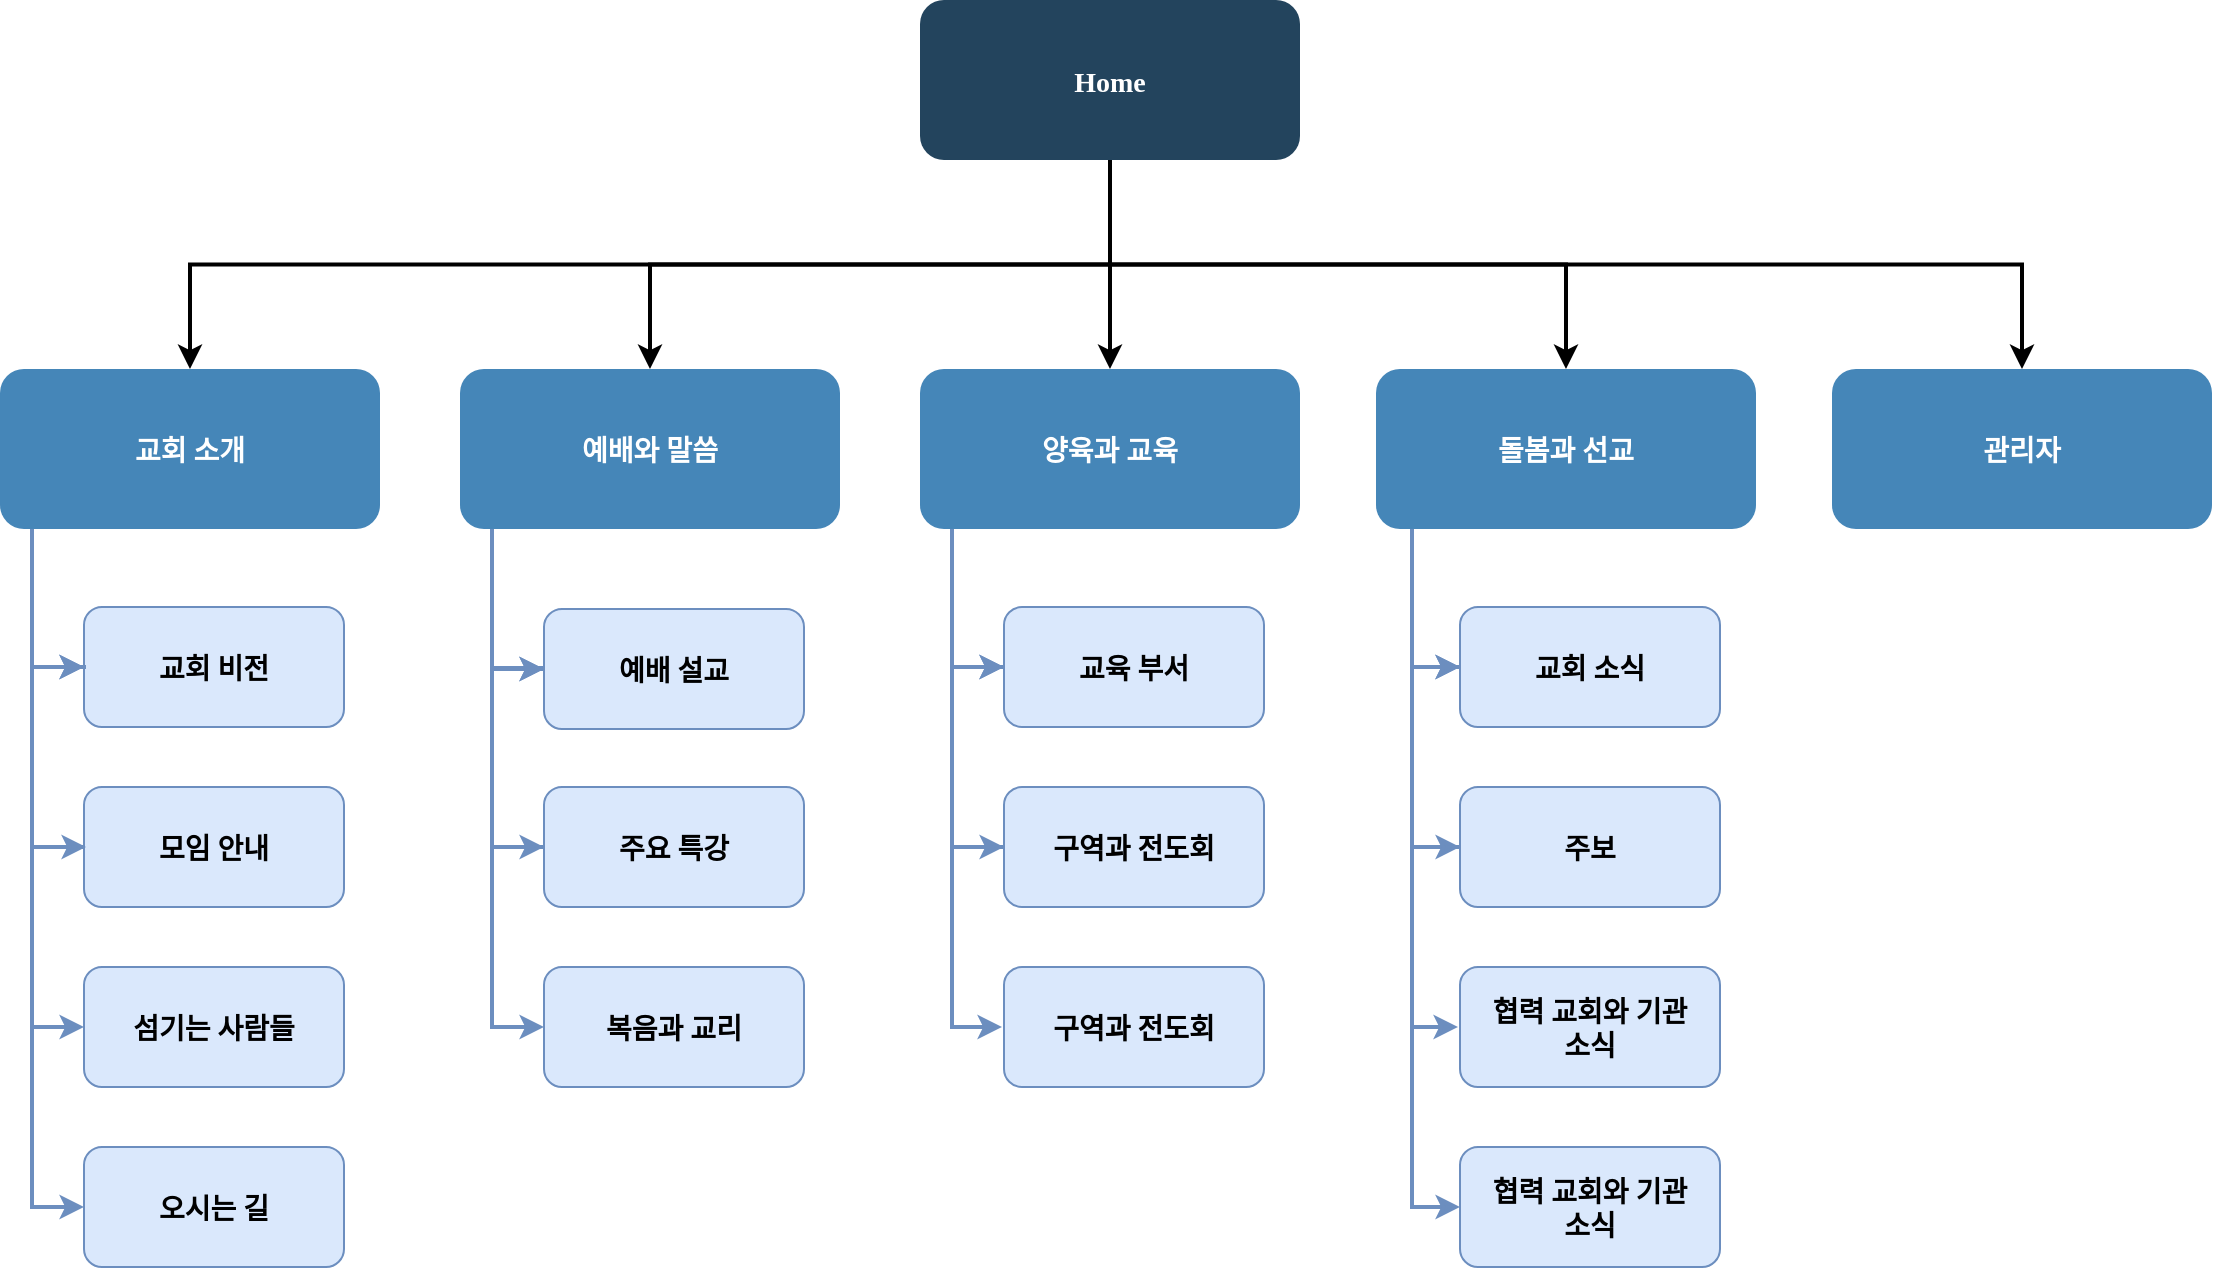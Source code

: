 <mxfile version="20.8.20" type="device"><diagram name="Page-1" id="2c0d36ab-eaac-3732-788b-9136903baeff"><mxGraphModel dx="1698" dy="1658" grid="1" gridSize="10" guides="1" tooltips="1" connect="1" arrows="1" fold="1" page="1" pageScale="1.5" pageWidth="1169" pageHeight="827" background="none" math="0" shadow="0"><root><mxCell id="0"/><mxCell id="1" parent="0"/><mxCell id="GwJ2g9Za8bwIHdjVY_Io-130" style="edgeStyle=orthogonalEdgeStyle;rounded=0;orthogonalLoop=1;jettySize=auto;html=1;exitX=0.5;exitY=1;exitDx=0;exitDy=0;entryX=0.5;entryY=0;entryDx=0;entryDy=0;strokeWidth=2;" edge="1" parent="1" source="2" target="13"><mxGeometry relative="1" as="geometry"/></mxCell><mxCell id="GwJ2g9Za8bwIHdjVY_Io-131" style="edgeStyle=orthogonalEdgeStyle;rounded=0;orthogonalLoop=1;jettySize=auto;html=1;exitX=0.5;exitY=1;exitDx=0;exitDy=0;entryX=0.5;entryY=0;entryDx=0;entryDy=0;strokeWidth=2;" edge="1" parent="1" source="2" target="12"><mxGeometry relative="1" as="geometry"/></mxCell><mxCell id="GwJ2g9Za8bwIHdjVY_Io-132" style="edgeStyle=orthogonalEdgeStyle;rounded=0;orthogonalLoop=1;jettySize=auto;html=1;exitX=0.5;exitY=1;exitDx=0;exitDy=0;strokeWidth=2;" edge="1" parent="1" source="2" target="PegOi6qq_aGEcc1jAVn3-132"><mxGeometry relative="1" as="geometry"/></mxCell><mxCell id="GwJ2g9Za8bwIHdjVY_Io-133" style="edgeStyle=orthogonalEdgeStyle;rounded=0;orthogonalLoop=1;jettySize=auto;html=1;exitX=0.5;exitY=1;exitDx=0;exitDy=0;entryX=0.5;entryY=0;entryDx=0;entryDy=0;strokeWidth=2;" edge="1" parent="1" source="2" target="GwJ2g9Za8bwIHdjVY_Io-119"><mxGeometry relative="1" as="geometry"/></mxCell><mxCell id="GwJ2g9Za8bwIHdjVY_Io-134" style="edgeStyle=orthogonalEdgeStyle;rounded=0;orthogonalLoop=1;jettySize=auto;html=1;exitX=0.5;exitY=1;exitDx=0;exitDy=0;strokeWidth=2;" edge="1" parent="1" source="2" target="10"><mxGeometry relative="1" as="geometry"/></mxCell><mxCell id="2" value="Home" style="rounded=1;fillColor=#23445D;gradientColor=none;strokeColor=none;fontColor=#FFFFFF;fontStyle=1;fontFamily=Tahoma;fontSize=14" parent="1" vertex="1"><mxGeometry x="784" y="190" width="190" height="80" as="geometry"/></mxCell><mxCell id="10" value="관리자" style="rounded=1;fillColor=#4586B8;gradientColor=none;strokeColor=none;fontColor=#FFFFFF;fontStyle=1;fontFamily=Tahoma;fontSize=14" parent="1" vertex="1"><mxGeometry x="1240" y="374.5" width="190" height="80" as="geometry"/></mxCell><mxCell id="GwJ2g9Za8bwIHdjVY_Io-136" style="edgeStyle=orthogonalEdgeStyle;rounded=0;orthogonalLoop=1;jettySize=auto;html=1;exitX=0.25;exitY=1;exitDx=0;exitDy=0;entryX=0;entryY=0.5;entryDx=0;entryDy=0;strokeWidth=2;fillColor=#dae8fc;strokeColor=#6c8ebf;" edge="1" parent="1" source="12" target="29"><mxGeometry relative="1" as="geometry"><Array as="points"><mxPoint x="602" y="450"/><mxPoint x="570" y="450"/><mxPoint x="570" y="525"/></Array></mxGeometry></mxCell><mxCell id="12" value="예배와 말씀" style="rounded=1;fillColor=#4586B8;gradientColor=none;strokeColor=none;fontColor=#FFFFFF;fontStyle=1;fontFamily=Tahoma;fontSize=14" parent="1" vertex="1"><mxGeometry x="554.0" y="374.5" width="190" height="80" as="geometry"/></mxCell><mxCell id="GwJ2g9Za8bwIHdjVY_Io-135" style="edgeStyle=orthogonalEdgeStyle;rounded=0;orthogonalLoop=1;jettySize=auto;html=1;exitX=0.25;exitY=1;exitDx=0;exitDy=0;strokeWidth=2;entryX=0;entryY=0.5;entryDx=0;entryDy=0;fillColor=#dae8fc;strokeColor=#6c8ebf;" edge="1" parent="1" source="13" target="PegOi6qq_aGEcc1jAVn3-123"><mxGeometry relative="1" as="geometry"><mxPoint x="340" y="520" as="targetPoint"/><Array as="points"><mxPoint x="372" y="450"/><mxPoint x="340" y="450"/><mxPoint x="340" y="524"/></Array></mxGeometry></mxCell><mxCell id="13" value="교회 소개" style="rounded=1;fillColor=#4586B8;gradientColor=none;strokeColor=none;fontColor=#FFFFFF;fontStyle=1;fontFamily=Tahoma;fontSize=14" parent="1" vertex="1"><mxGeometry x="324" y="374.5" width="190" height="80" as="geometry"/></mxCell><mxCell id="GwJ2g9Za8bwIHdjVY_Io-107" style="edgeStyle=orthogonalEdgeStyle;rounded=0;orthogonalLoop=1;jettySize=auto;html=1;exitX=0;exitY=0.5;exitDx=0;exitDy=0;entryX=0;entryY=0.5;entryDx=0;entryDy=0;strokeWidth=2;fillColor=#dae8fc;strokeColor=#6c8ebf;" edge="1" parent="1" source="29" target="GwJ2g9Za8bwIHdjVY_Io-106"><mxGeometry relative="1" as="geometry"><Array as="points"><mxPoint x="570" y="525"/><mxPoint x="570" y="704"/></Array></mxGeometry></mxCell><mxCell id="29" value="예배 설교" style="rounded=1;fillColor=#dae8fc;strokeColor=#6c8ebf;fontStyle=1;fontFamily=Tahoma;fontSize=14;" parent="1" vertex="1"><mxGeometry x="596" y="494.5" width="130" height="60" as="geometry"/></mxCell><mxCell id="GwJ2g9Za8bwIHdjVY_Io-104" style="edgeStyle=orthogonalEdgeStyle;rounded=0;orthogonalLoop=1;jettySize=auto;html=1;exitX=0;exitY=0.5;exitDx=0;exitDy=0;entryX=0;entryY=0.5;entryDx=0;entryDy=0;strokeWidth=2;fillColor=#dae8fc;strokeColor=#6c8ebf;" edge="1" parent="1" source="PegOi6qq_aGEcc1jAVn3-123" target="GwJ2g9Za8bwIHdjVY_Io-103"><mxGeometry relative="1" as="geometry"><Array as="points"><mxPoint x="340" y="523"/><mxPoint x="340" y="793"/></Array></mxGeometry></mxCell><mxCell id="PegOi6qq_aGEcc1jAVn3-123" value="교회 비전" style="rounded=1;fillColor=#dae8fc;strokeColor=#6c8ebf;fontStyle=1;fontFamily=Tahoma;fontSize=14;" parent="1" vertex="1"><mxGeometry x="366" y="493.5" width="130" height="60" as="geometry"/></mxCell><mxCell id="GwJ2g9Za8bwIHdjVY_Io-111" style="edgeStyle=orthogonalEdgeStyle;rounded=0;orthogonalLoop=1;jettySize=auto;html=1;exitX=0;exitY=0.5;exitDx=0;exitDy=0;entryX=0;entryY=0.5;entryDx=0;entryDy=0;strokeWidth=2;fillColor=#dae8fc;strokeColor=#6c8ebf;" edge="1" parent="1"><mxGeometry relative="1" as="geometry"><mxPoint x="366" y="613.5" as="sourcePoint"/><mxPoint x="366" y="523.5" as="targetPoint"/><Array as="points"><mxPoint x="340" y="613"/><mxPoint x="340" y="523"/></Array></mxGeometry></mxCell><mxCell id="PegOi6qq_aGEcc1jAVn3-124" value="모임 안내" style="rounded=1;fillColor=#dae8fc;strokeColor=#6c8ebf;fontStyle=1;fontFamily=Tahoma;fontSize=14;" parent="1" vertex="1"><mxGeometry x="366" y="583.5" width="130" height="60" as="geometry"/></mxCell><mxCell id="PegOi6qq_aGEcc1jAVn3-125" value="섬기는 사람들" style="rounded=1;fillColor=#dae8fc;strokeColor=#6c8ebf;fontStyle=1;fontFamily=Tahoma;fontSize=14;" parent="1" vertex="1"><mxGeometry x="366" y="673.5" width="130" height="60" as="geometry"/></mxCell><mxCell id="PegOi6qq_aGEcc1jAVn3-127" value="" style="edgeStyle=elbowEdgeStyle;elbow=horizontal;strokeWidth=2;rounded=0;fillColor=#dae8fc;strokeColor=#6c8ebf;" parent="1" edge="1"><mxGeometry x="-248" y="173.5" width="100" height="100" as="geometry"><mxPoint x="367.0" y="523.5" as="sourcePoint"/><mxPoint x="367.0" y="613.5" as="targetPoint"/><Array as="points"><mxPoint x="340" y="570"/></Array></mxGeometry></mxCell><mxCell id="PegOi6qq_aGEcc1jAVn3-128" value="" style="edgeStyle=elbowEdgeStyle;elbow=horizontal;strokeWidth=2;rounded=0;fillColor=#dae8fc;strokeColor=#6c8ebf;" parent="1" edge="1"><mxGeometry x="-249" y="173.5" width="100" height="100" as="geometry"><mxPoint x="366.0" y="523.5" as="sourcePoint"/><mxPoint x="366.0" y="703.5" as="targetPoint"/><Array as="points"><mxPoint x="340" y="610"/><mxPoint x="342" y="600"/><mxPoint x="342" y="590"/><mxPoint x="342" y="590"/><mxPoint x="342" y="640"/><mxPoint x="341" y="690"/><mxPoint x="341" y="613.5"/></Array></mxGeometry></mxCell><mxCell id="GwJ2g9Za8bwIHdjVY_Io-137" style="edgeStyle=orthogonalEdgeStyle;rounded=0;orthogonalLoop=1;jettySize=auto;html=1;exitX=0.25;exitY=1;exitDx=0;exitDy=0;entryX=0;entryY=0.5;entryDx=0;entryDy=0;strokeWidth=2;fillColor=#dae8fc;strokeColor=#6c8ebf;" edge="1" parent="1" source="PegOi6qq_aGEcc1jAVn3-132" target="PegOi6qq_aGEcc1jAVn3-133"><mxGeometry relative="1" as="geometry"><Array as="points"><mxPoint x="832" y="450"/><mxPoint x="800" y="450"/><mxPoint x="800" y="524"/></Array></mxGeometry></mxCell><mxCell id="PegOi6qq_aGEcc1jAVn3-132" value="양육과 교육" style="rounded=1;fillColor=#4586B8;gradientColor=none;strokeColor=none;fontColor=#FFFFFF;fontStyle=1;fontFamily=Tahoma;fontSize=14" parent="1" vertex="1"><mxGeometry x="784" y="374.5" width="190" height="80" as="geometry"/></mxCell><mxCell id="GwJ2g9Za8bwIHdjVY_Io-109" style="edgeStyle=orthogonalEdgeStyle;rounded=0;orthogonalLoop=1;jettySize=auto;html=1;exitX=0;exitY=0.5;exitDx=0;exitDy=0;entryX=0;entryY=0.5;entryDx=0;entryDy=0;strokeWidth=2;fillColor=#dae8fc;strokeColor=#6c8ebf;" edge="1" parent="1"><mxGeometry relative="1" as="geometry"><mxPoint x="825" y="523.5" as="sourcePoint"/><mxPoint x="825" y="703.5" as="targetPoint"/><Array as="points"><mxPoint x="800" y="524"/><mxPoint x="800" y="704"/></Array></mxGeometry></mxCell><mxCell id="PegOi6qq_aGEcc1jAVn3-133" value="교육 부서" style="rounded=1;fillColor=#dae8fc;strokeColor=#6c8ebf;fontStyle=1;fontFamily=Tahoma;fontSize=14;" parent="1" vertex="1"><mxGeometry x="826" y="493.5" width="130" height="60" as="geometry"/></mxCell><mxCell id="GwJ2g9Za8bwIHdjVY_Io-112" style="edgeStyle=orthogonalEdgeStyle;rounded=0;orthogonalLoop=1;jettySize=auto;html=1;exitX=0;exitY=0.5;exitDx=0;exitDy=0;entryX=0;entryY=0.5;entryDx=0;entryDy=0;strokeWidth=2;fillColor=#dae8fc;strokeColor=#6c8ebf;" edge="1" parent="1" source="PegOi6qq_aGEcc1jAVn3-168" target="29"><mxGeometry relative="1" as="geometry"><Array as="points"><mxPoint x="570" y="614"/><mxPoint x="570" y="525"/></Array></mxGeometry></mxCell><mxCell id="PegOi6qq_aGEcc1jAVn3-168" value="주요 특강" style="rounded=1;fillColor=#dae8fc;strokeColor=#6c8ebf;fontStyle=1;fontFamily=Tahoma;fontSize=14;" parent="1" vertex="1"><mxGeometry x="596" y="583.5" width="130" height="60" as="geometry"/></mxCell><mxCell id="PegOi6qq_aGEcc1jAVn3-171" value="" style="edgeStyle=elbowEdgeStyle;elbow=horizontal;strokeWidth=2;rounded=0;fillColor=#dae8fc;strokeColor=#6c8ebf;" parent="1" target="PegOi6qq_aGEcc1jAVn3-168" edge="1"><mxGeometry x="-19" y="173.5" width="100" height="100" as="geometry"><mxPoint x="596" y="524" as="sourcePoint"/><mxPoint x="81" y="173.5" as="targetPoint"/><Array as="points"><mxPoint x="570" y="570"/><mxPoint x="570" y="590"/><mxPoint x="572" y="570"/></Array></mxGeometry></mxCell><mxCell id="GwJ2g9Za8bwIHdjVY_Io-129" style="edgeStyle=orthogonalEdgeStyle;rounded=0;orthogonalLoop=1;jettySize=auto;html=1;exitX=0;exitY=0.5;exitDx=0;exitDy=0;entryX=0;entryY=0.5;entryDx=0;entryDy=0;strokeWidth=2;fillColor=#dae8fc;strokeColor=#6c8ebf;" edge="1" parent="1" source="PegOi6qq_aGEcc1jAVn3-174" target="PegOi6qq_aGEcc1jAVn3-133"><mxGeometry relative="1" as="geometry"><Array as="points"><mxPoint x="800" y="614"/><mxPoint x="800" y="524"/></Array></mxGeometry></mxCell><mxCell id="PegOi6qq_aGEcc1jAVn3-174" value="구역과 전도회" style="rounded=1;fillColor=#dae8fc;strokeColor=#6c8ebf;fontStyle=1;fontFamily=Tahoma;fontSize=14;" parent="1" vertex="1"><mxGeometry x="826" y="583.5" width="130" height="60" as="geometry"/></mxCell><mxCell id="PegOi6qq_aGEcc1jAVn3-177" value="" style="edgeStyle=elbowEdgeStyle;elbow=horizontal;strokeWidth=2;rounded=0;fillColor=#dae8fc;strokeColor=#6c8ebf;" parent="1" target="PegOi6qq_aGEcc1jAVn3-174" edge="1"><mxGeometry x="211" y="173.5" width="100" height="100" as="geometry"><mxPoint x="826" y="523.5" as="sourcePoint"/><mxPoint x="311" y="173.5" as="targetPoint"/><Array as="points"><mxPoint x="800" y="570"/></Array></mxGeometry></mxCell><mxCell id="GwJ2g9Za8bwIHdjVY_Io-103" value="오시는 길" style="rounded=1;fillColor=#dae8fc;strokeColor=#6c8ebf;fontStyle=1;fontFamily=Tahoma;fontSize=14;" vertex="1" parent="1"><mxGeometry x="366" y="763.5" width="130" height="60" as="geometry"/></mxCell><mxCell id="GwJ2g9Za8bwIHdjVY_Io-106" value="복음과 교리" style="rounded=1;fillColor=#dae8fc;strokeColor=#6c8ebf;fontStyle=1;fontFamily=Tahoma;fontSize=14;" vertex="1" parent="1"><mxGeometry x="596" y="673.5" width="130" height="60" as="geometry"/></mxCell><mxCell id="GwJ2g9Za8bwIHdjVY_Io-108" value="구역과 전도회" style="rounded=1;fillColor=#dae8fc;strokeColor=#6c8ebf;fontStyle=1;fontFamily=Tahoma;fontSize=14;" vertex="1" parent="1"><mxGeometry x="826" y="673.5" width="130" height="60" as="geometry"/></mxCell><mxCell id="GwJ2g9Za8bwIHdjVY_Io-138" style="edgeStyle=orthogonalEdgeStyle;rounded=0;orthogonalLoop=1;jettySize=auto;html=1;exitX=0.25;exitY=1;exitDx=0;exitDy=0;entryX=0;entryY=0.5;entryDx=0;entryDy=0;strokeWidth=2;fillColor=#dae8fc;strokeColor=#6c8ebf;" edge="1" parent="1" source="GwJ2g9Za8bwIHdjVY_Io-119" target="GwJ2g9Za8bwIHdjVY_Io-121"><mxGeometry relative="1" as="geometry"><Array as="points"><mxPoint x="1060" y="450"/><mxPoint x="1030" y="450"/><mxPoint x="1030" y="524"/></Array></mxGeometry></mxCell><mxCell id="GwJ2g9Za8bwIHdjVY_Io-119" value="돌봄과 선교" style="rounded=1;fillColor=#4586B8;gradientColor=none;strokeColor=none;fontColor=#FFFFFF;fontStyle=1;fontFamily=Tahoma;fontSize=14" vertex="1" parent="1"><mxGeometry x="1012" y="374.5" width="190" height="80" as="geometry"/></mxCell><mxCell id="GwJ2g9Za8bwIHdjVY_Io-120" style="edgeStyle=orthogonalEdgeStyle;rounded=0;orthogonalLoop=1;jettySize=auto;html=1;exitX=0;exitY=0.5;exitDx=0;exitDy=0;entryX=0;entryY=0.5;entryDx=0;entryDy=0;strokeWidth=2;fillColor=#dae8fc;strokeColor=#6c8ebf;" edge="1" parent="1"><mxGeometry relative="1" as="geometry"><mxPoint x="1053" y="523.5" as="sourcePoint"/><mxPoint x="1053" y="703.5" as="targetPoint"/><Array as="points"><mxPoint x="1030" y="524"/><mxPoint x="1030" y="704"/></Array></mxGeometry></mxCell><mxCell id="GwJ2g9Za8bwIHdjVY_Io-127" style="edgeStyle=orthogonalEdgeStyle;rounded=0;orthogonalLoop=1;jettySize=auto;html=1;exitX=0;exitY=0.5;exitDx=0;exitDy=0;entryX=0;entryY=0.5;entryDx=0;entryDy=0;strokeWidth=2;fillColor=#dae8fc;strokeColor=#6c8ebf;" edge="1" parent="1" source="GwJ2g9Za8bwIHdjVY_Io-121" target="GwJ2g9Za8bwIHdjVY_Io-126"><mxGeometry relative="1" as="geometry"><Array as="points"><mxPoint x="1030" y="524"/><mxPoint x="1030" y="794"/></Array></mxGeometry></mxCell><mxCell id="GwJ2g9Za8bwIHdjVY_Io-121" value="교회 소식" style="rounded=1;fillColor=#dae8fc;strokeColor=#6c8ebf;fontStyle=1;fontFamily=Tahoma;fontSize=14;" vertex="1" parent="1"><mxGeometry x="1054" y="493.5" width="130" height="60" as="geometry"/></mxCell><mxCell id="GwJ2g9Za8bwIHdjVY_Io-128" style="edgeStyle=orthogonalEdgeStyle;rounded=0;orthogonalLoop=1;jettySize=auto;html=1;exitX=0;exitY=0.5;exitDx=0;exitDy=0;entryX=0;entryY=0.5;entryDx=0;entryDy=0;strokeWidth=2;fillColor=#dae8fc;strokeColor=#6c8ebf;" edge="1" parent="1" source="GwJ2g9Za8bwIHdjVY_Io-122" target="GwJ2g9Za8bwIHdjVY_Io-121"><mxGeometry relative="1" as="geometry"><Array as="points"><mxPoint x="1030" y="614"/><mxPoint x="1030" y="524"/></Array></mxGeometry></mxCell><mxCell id="GwJ2g9Za8bwIHdjVY_Io-122" value="주보" style="rounded=1;fillColor=#dae8fc;strokeColor=#6c8ebf;fontStyle=1;fontFamily=Tahoma;fontSize=14;" vertex="1" parent="1"><mxGeometry x="1054" y="583.5" width="130" height="60" as="geometry"/></mxCell><mxCell id="GwJ2g9Za8bwIHdjVY_Io-123" value="" style="edgeStyle=elbowEdgeStyle;elbow=horizontal;strokeWidth=2;rounded=0;fillColor=#dae8fc;strokeColor=#6c8ebf;" edge="1" parent="1" target="GwJ2g9Za8bwIHdjVY_Io-122"><mxGeometry x="439" y="173.5" width="100" height="100" as="geometry"><mxPoint x="1054" y="523.5" as="sourcePoint"/><mxPoint x="539" y="173.5" as="targetPoint"/><Array as="points"><mxPoint x="1030" y="570"/></Array></mxGeometry></mxCell><mxCell id="GwJ2g9Za8bwIHdjVY_Io-124" value="협력 교회와 기관&#10;소식" style="rounded=1;fillColor=#dae8fc;strokeColor=#6c8ebf;fontStyle=1;fontFamily=Tahoma;fontSize=14;" vertex="1" parent="1"><mxGeometry x="1054" y="673.5" width="130" height="60" as="geometry"/></mxCell><mxCell id="GwJ2g9Za8bwIHdjVY_Io-126" value="협력 교회와 기관&#10;소식" style="rounded=1;fillColor=#dae8fc;strokeColor=#6c8ebf;fontStyle=1;fontFamily=Tahoma;fontSize=14;" vertex="1" parent="1"><mxGeometry x="1054" y="763.5" width="130" height="60" as="geometry"/></mxCell></root></mxGraphModel></diagram></mxfile>